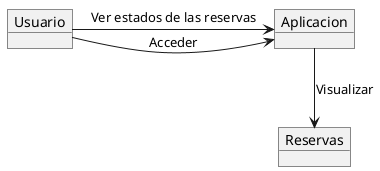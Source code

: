 @startuml
object Usuario
object Aplicacion
object Reservas

Usuario -> Aplicacion : Acceder
Usuario --> Aplicacion : Ver estados de las reservas
Aplicacion --> Reservas : Visualizar
@enduml
